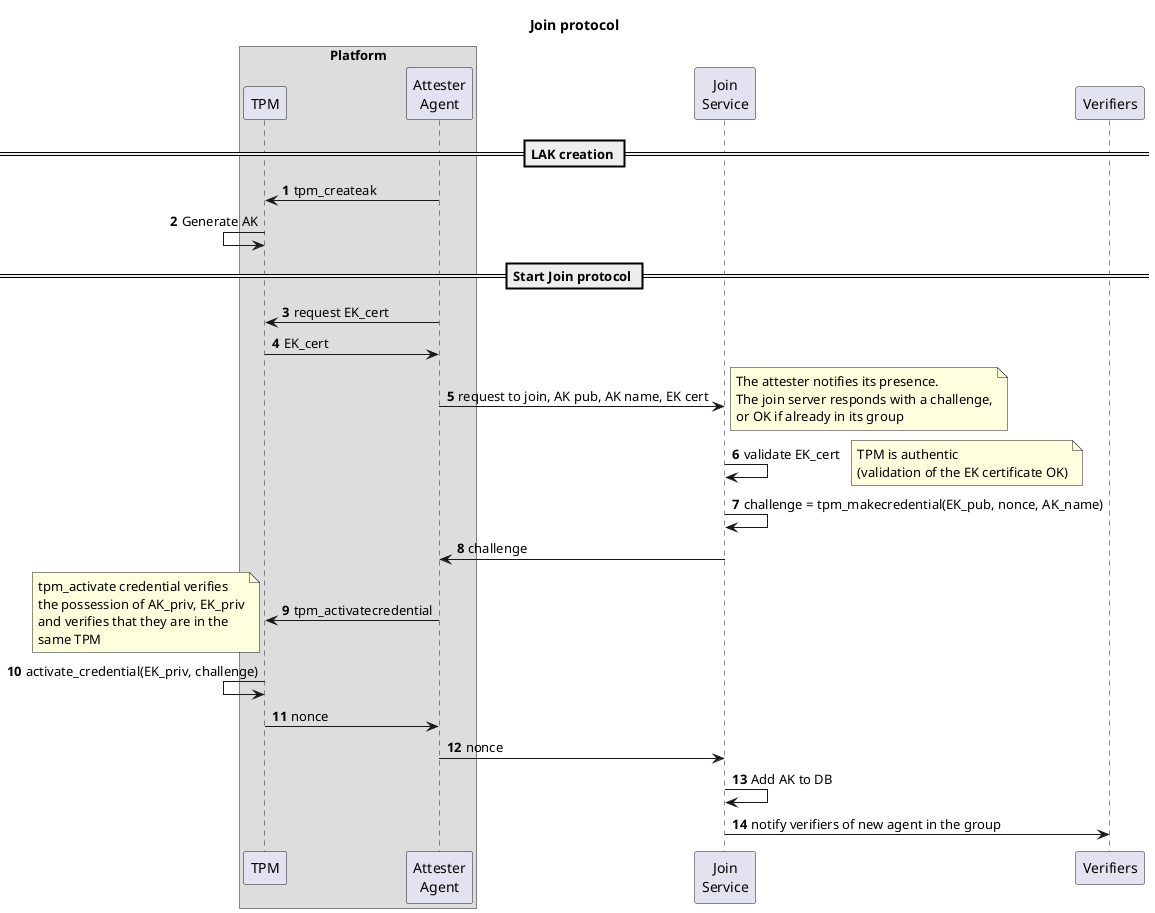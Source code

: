 @startuml join
title
Join protocol
end title
autonumber

box "Platform"
participant TPM
participant "Attester\nAgent" as attester_agent
endbox
participant "Join\nService" as join_service

== LAK creation ==
TPM<-attester_agent: tpm_createak
TPM<-TPM:  Generate AK

== Start Join protocol ==
TPM<-attester_agent: request EK_cert
TPM->attester_agent: EK_cert
attester_agent->join_service: request to join, AK pub, AK name, EK cert
note right
The attester notifies its presence.
The join server responds with a challenge,
or OK if already in its group
end note

' alt alredy joined
'  join_service->attester_agent: OK
' else join
  join_service->join_service: validate EK_cert
  note right
    TPM is authentic
    (validation of the EK certificate OK)
  end note
  join_service->join_service: challenge = tpm_makecredential(EK_pub, nonce, AK_name)
  attester_agent<-join_service: challenge
  TPM<-attester_agent: tpm_activatecredential
  note left
    tpm_activate credential verifies
    the possession of AK_priv, EK_priv
    and verifies that they are in the
    same TPM
  end note
  TPM<-TPM: activate_credential(EK_priv, challenge)
  TPM->attester_agent: nonce
  attester_agent->join_service: nonce
  join_service->join_service: Add AK to DB
  join_service->Verifiers: notify verifiers of new agent in the group
' end

@enduml
